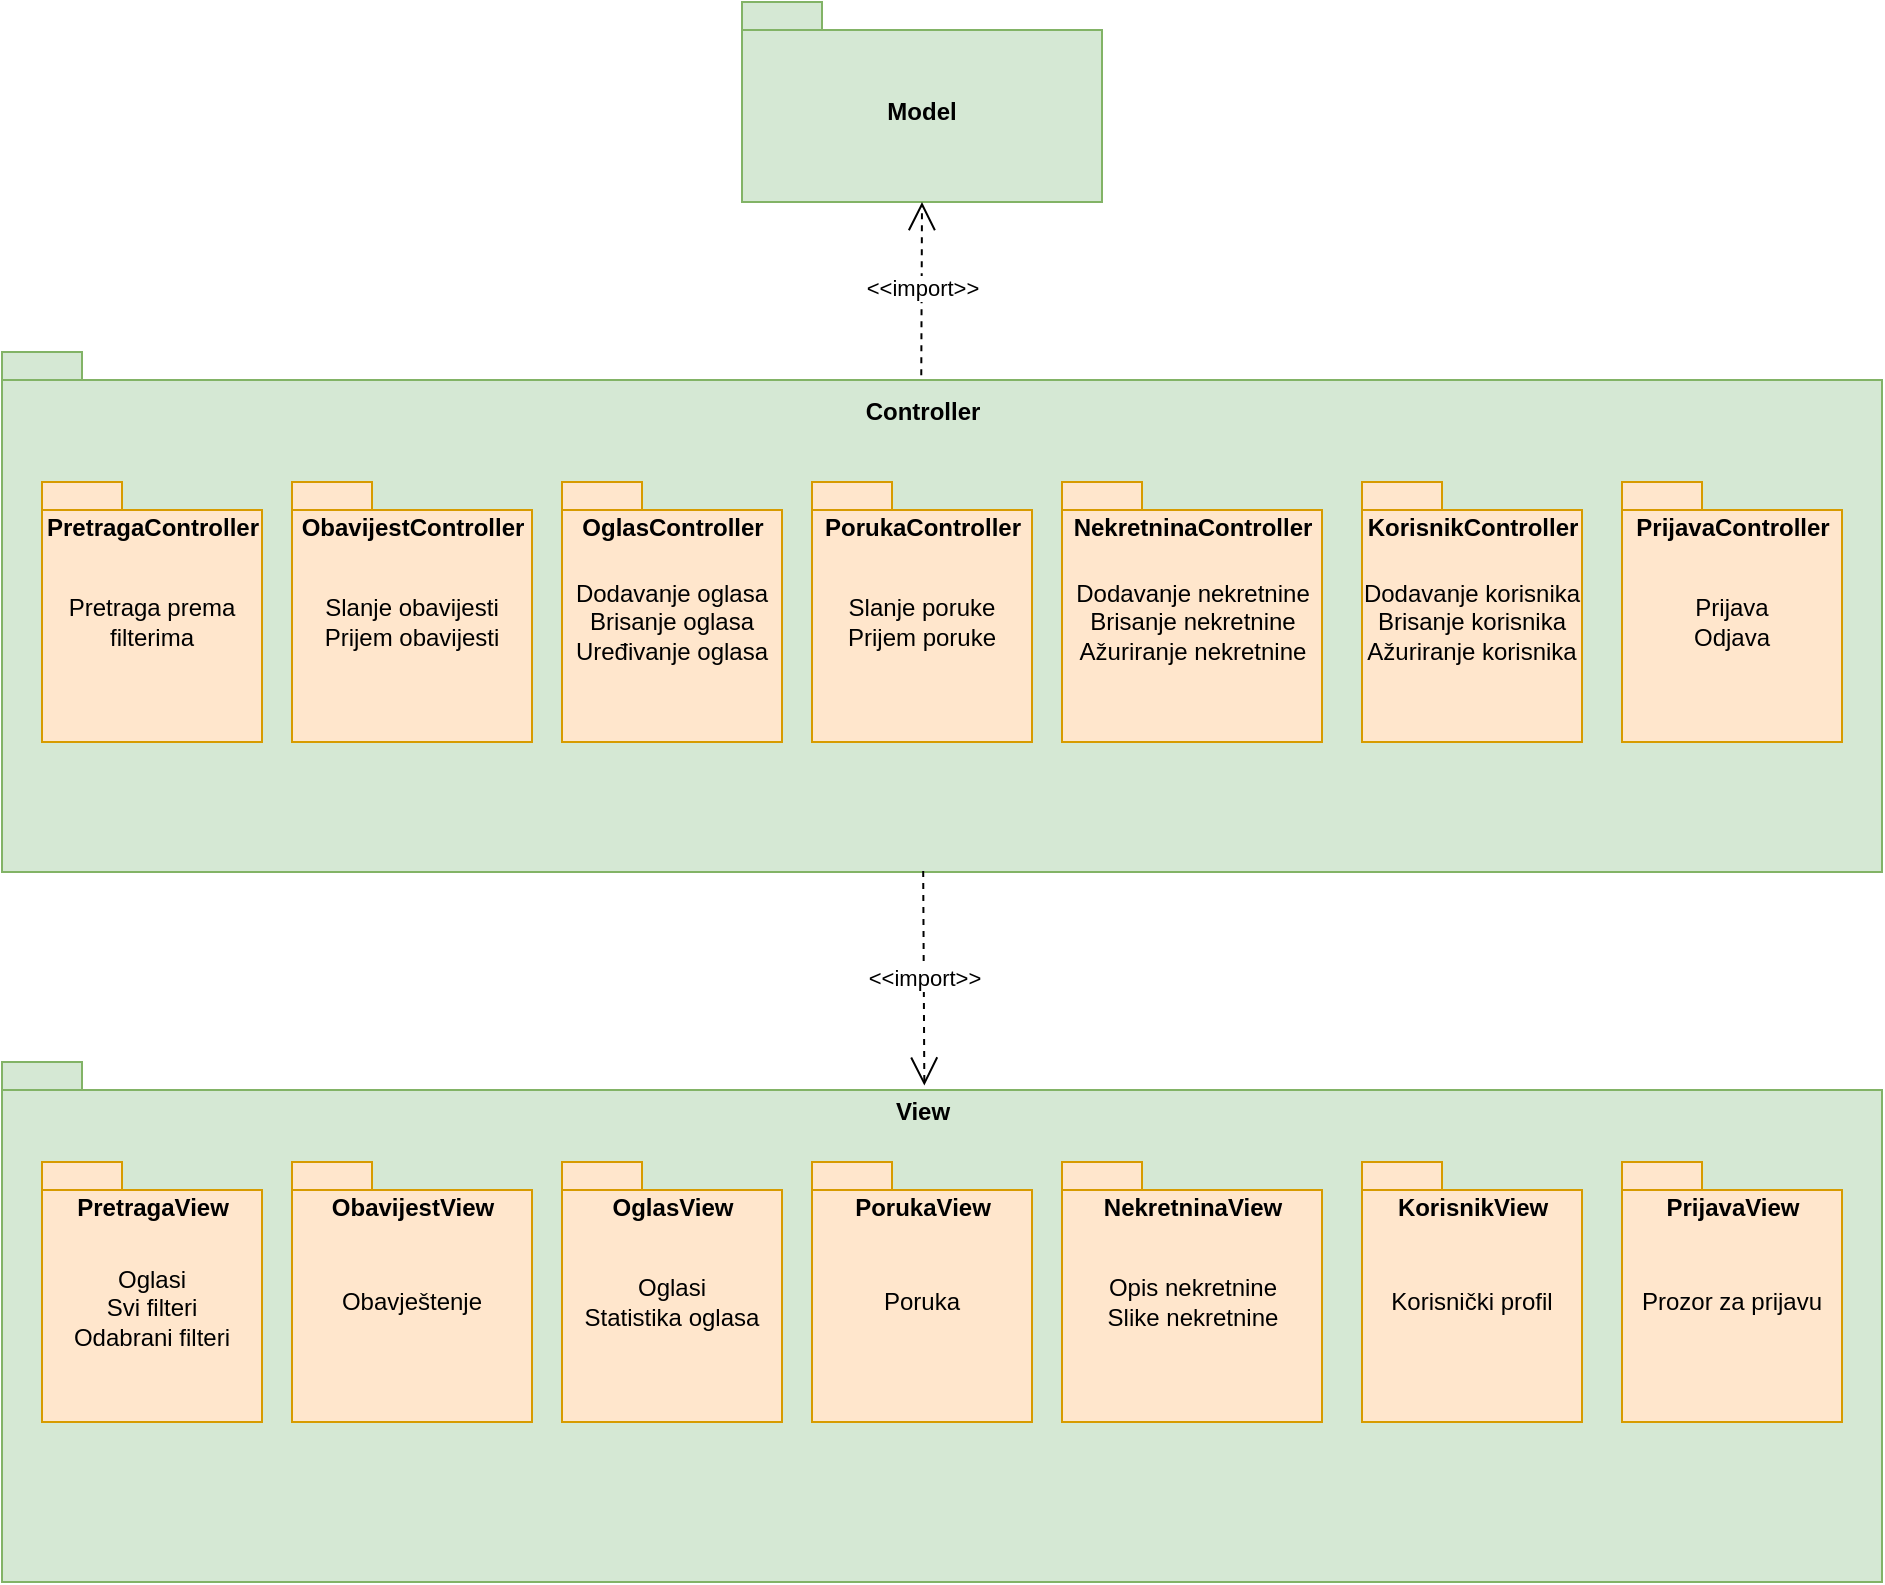 <mxfile version="27.1.3">
  <diagram id="X4zIapzAMpz4EMjfkZQO" name="Page-1">
    <mxGraphModel dx="1042" dy="1670" grid="1" gridSize="10" guides="1" tooltips="1" connect="1" arrows="1" fold="1" page="1" pageScale="1" pageWidth="850" pageHeight="1100" math="0" shadow="0">
      <root>
        <mxCell id="0" />
        <mxCell id="1" parent="0" />
        <mxCell id="MCCtrGxV2JdIOCZ067NT-1" value="Model" style="shape=folder;fontStyle=1;spacingTop=10;tabWidth=40;tabHeight=14;tabPosition=left;html=1;whiteSpace=wrap;fillColor=#d5e8d4;strokeColor=#82b366;" vertex="1" parent="1">
          <mxGeometry x="390" y="-140" width="180" height="100" as="geometry" />
        </mxCell>
        <mxCell id="MCCtrGxV2JdIOCZ067NT-2" value="" style="shape=folder;fontStyle=1;spacingTop=10;tabWidth=40;tabHeight=14;tabPosition=left;html=1;whiteSpace=wrap;fillColor=#d5e8d4;strokeColor=#82b366;" vertex="1" parent="1">
          <mxGeometry x="20" y="35" width="940" height="260" as="geometry" />
        </mxCell>
        <mxCell id="MCCtrGxV2JdIOCZ067NT-3" value="" style="shape=folder;fontStyle=1;spacingTop=10;tabWidth=40;tabHeight=14;tabPosition=left;html=1;whiteSpace=wrap;fillColor=#ffe6cc;strokeColor=#d79b00;" vertex="1" parent="1">
          <mxGeometry x="40" y="100" width="110" height="130" as="geometry" />
        </mxCell>
        <mxCell id="MCCtrGxV2JdIOCZ067NT-4" value="" style="shape=folder;fontStyle=1;spacingTop=10;tabWidth=40;tabHeight=14;tabPosition=left;html=1;whiteSpace=wrap;fillColor=#ffe6cc;strokeColor=#d79b00;" vertex="1" parent="1">
          <mxGeometry x="165" y="100" width="120" height="130" as="geometry" />
        </mxCell>
        <mxCell id="MCCtrGxV2JdIOCZ067NT-5" value="" style="shape=folder;fontStyle=1;spacingTop=10;tabWidth=40;tabHeight=14;tabPosition=left;html=1;whiteSpace=wrap;fillColor=#ffe6cc;strokeColor=#d79b00;" vertex="1" parent="1">
          <mxGeometry x="300" y="100" width="110" height="130" as="geometry" />
        </mxCell>
        <mxCell id="MCCtrGxV2JdIOCZ067NT-6" value="" style="shape=folder;fontStyle=1;spacingTop=10;tabWidth=40;tabHeight=14;tabPosition=left;html=1;whiteSpace=wrap;fillColor=#ffe6cc;strokeColor=#d79b00;" vertex="1" parent="1">
          <mxGeometry x="425" y="100" width="110" height="130" as="geometry" />
        </mxCell>
        <mxCell id="MCCtrGxV2JdIOCZ067NT-7" value="" style="shape=folder;fontStyle=1;spacingTop=10;tabWidth=40;tabHeight=14;tabPosition=left;html=1;whiteSpace=wrap;fillColor=#ffe6cc;strokeColor=#d79b00;" vertex="1" parent="1">
          <mxGeometry x="550" y="100" width="130" height="130" as="geometry" />
        </mxCell>
        <mxCell id="MCCtrGxV2JdIOCZ067NT-8" value="" style="shape=folder;fontStyle=1;spacingTop=10;tabWidth=40;tabHeight=14;tabPosition=left;html=1;whiteSpace=wrap;fillColor=#ffe6cc;strokeColor=#d79b00;" vertex="1" parent="1">
          <mxGeometry x="700" y="100" width="110" height="130" as="geometry" />
        </mxCell>
        <mxCell id="MCCtrGxV2JdIOCZ067NT-9" value="" style="shape=folder;fontStyle=1;spacingTop=10;tabWidth=40;tabHeight=14;tabPosition=left;html=1;whiteSpace=wrap;fillColor=#ffe6cc;strokeColor=#d79b00;" vertex="1" parent="1">
          <mxGeometry x="830" y="100" width="110" height="130" as="geometry" />
        </mxCell>
        <mxCell id="MCCtrGxV2JdIOCZ067NT-10" value="Controller" style="text;align=center;fontStyle=1;verticalAlign=middle;spacingLeft=3;spacingRight=3;strokeColor=none;rotatable=0;points=[[0,0.5],[1,0.5]];portConstraint=eastwest;html=1;" vertex="1" parent="1">
          <mxGeometry x="435" y="50" width="90" height="30" as="geometry" />
        </mxCell>
        <mxCell id="MCCtrGxV2JdIOCZ067NT-11" value="PretragaController" style="text;align=center;fontStyle=1;verticalAlign=middle;spacingLeft=3;spacingRight=3;strokeColor=none;rotatable=0;points=[[0,0.5],[1,0.5]];portConstraint=eastwest;html=1;" vertex="1" parent="1">
          <mxGeometry x="55" y="110" width="80" height="26" as="geometry" />
        </mxCell>
        <mxCell id="MCCtrGxV2JdIOCZ067NT-12" value="ObavijestController" style="text;align=center;fontStyle=1;verticalAlign=middle;spacingLeft=3;spacingRight=3;strokeColor=none;rotatable=0;points=[[0,0.5],[1,0.5]];portConstraint=eastwest;html=1;" vertex="1" parent="1">
          <mxGeometry x="185" y="110" width="80" height="26" as="geometry" />
        </mxCell>
        <mxCell id="MCCtrGxV2JdIOCZ067NT-13" value="OglasController" style="text;align=center;fontStyle=1;verticalAlign=middle;spacingLeft=3;spacingRight=3;strokeColor=none;rotatable=0;points=[[0,0.5],[1,0.5]];portConstraint=eastwest;html=1;" vertex="1" parent="1">
          <mxGeometry x="315" y="110" width="80" height="26" as="geometry" />
        </mxCell>
        <mxCell id="MCCtrGxV2JdIOCZ067NT-14" value="PorukaController" style="text;align=center;fontStyle=1;verticalAlign=middle;spacingLeft=3;spacingRight=3;strokeColor=none;rotatable=0;points=[[0,0.5],[1,0.5]];portConstraint=eastwest;html=1;" vertex="1" parent="1">
          <mxGeometry x="440" y="110" width="80" height="26" as="geometry" />
        </mxCell>
        <mxCell id="MCCtrGxV2JdIOCZ067NT-15" value="NekretninaController" style="text;align=center;fontStyle=1;verticalAlign=middle;spacingLeft=3;spacingRight=3;strokeColor=none;rotatable=0;points=[[0,0.5],[1,0.5]];portConstraint=eastwest;html=1;" vertex="1" parent="1">
          <mxGeometry x="575" y="110" width="80" height="26" as="geometry" />
        </mxCell>
        <mxCell id="MCCtrGxV2JdIOCZ067NT-16" value="KorisnikController" style="text;align=center;fontStyle=1;verticalAlign=middle;spacingLeft=3;spacingRight=3;strokeColor=none;rotatable=0;points=[[0,0.5],[1,0.5]];portConstraint=eastwest;html=1;" vertex="1" parent="1">
          <mxGeometry x="715" y="110" width="80" height="26" as="geometry" />
        </mxCell>
        <mxCell id="MCCtrGxV2JdIOCZ067NT-17" value="PrijavaController" style="text;align=center;fontStyle=1;verticalAlign=middle;spacingLeft=3;spacingRight=3;strokeColor=none;rotatable=0;points=[[0,0.5],[1,0.5]];portConstraint=eastwest;html=1;" vertex="1" parent="1">
          <mxGeometry x="845" y="110" width="80" height="26" as="geometry" />
        </mxCell>
        <mxCell id="MCCtrGxV2JdIOCZ067NT-18" value="Prijava&lt;div&gt;Odjava&lt;/div&gt;" style="text;html=1;align=center;verticalAlign=middle;whiteSpace=wrap;rounded=0;" vertex="1" parent="1">
          <mxGeometry x="855" y="155" width="60" height="30" as="geometry" />
        </mxCell>
        <mxCell id="MCCtrGxV2JdIOCZ067NT-21" value="Dodavanje korisnika&lt;div&gt;Brisanje korisnika&lt;/div&gt;&lt;div&gt;Ažuriranje korisnika&lt;/div&gt;" style="text;html=1;align=center;verticalAlign=middle;whiteSpace=wrap;rounded=0;" vertex="1" parent="1">
          <mxGeometry x="695" y="155" width="120" height="30" as="geometry" />
        </mxCell>
        <mxCell id="MCCtrGxV2JdIOCZ067NT-22" value="Dodavanje nekretnine&lt;div&gt;Brisanje nekretnine&lt;/div&gt;&lt;div&gt;Ažuriranje nekretnine&lt;/div&gt;" style="text;html=1;align=center;verticalAlign=middle;whiteSpace=wrap;rounded=0;" vertex="1" parent="1">
          <mxGeometry x="552.5" y="155" width="125" height="30" as="geometry" />
        </mxCell>
        <mxCell id="MCCtrGxV2JdIOCZ067NT-24" value="Slanje poruke&lt;div&gt;Prijem poruke&lt;/div&gt;" style="text;html=1;align=center;verticalAlign=middle;whiteSpace=wrap;rounded=0;" vertex="1" parent="1">
          <mxGeometry x="440" y="155" width="80" height="30" as="geometry" />
        </mxCell>
        <mxCell id="MCCtrGxV2JdIOCZ067NT-25" value="Dodavanje oglasa&lt;div&gt;Brisanje oglasa&lt;/div&gt;&lt;div&gt;Uređivanje oglasa&lt;/div&gt;" style="text;html=1;align=center;verticalAlign=middle;whiteSpace=wrap;rounded=0;" vertex="1" parent="1">
          <mxGeometry x="305" y="155" width="100" height="30" as="geometry" />
        </mxCell>
        <mxCell id="MCCtrGxV2JdIOCZ067NT-26" value="Slanje obavijesti&lt;div&gt;Prijem obavijesti&lt;/div&gt;" style="text;html=1;align=center;verticalAlign=middle;whiteSpace=wrap;rounded=0;" vertex="1" parent="1">
          <mxGeometry x="175" y="155" width="100" height="30" as="geometry" />
        </mxCell>
        <mxCell id="MCCtrGxV2JdIOCZ067NT-27" value="Pretraga prema filterima" style="text;html=1;align=center;verticalAlign=middle;whiteSpace=wrap;rounded=0;" vertex="1" parent="1">
          <mxGeometry x="50" y="155" width="90" height="30" as="geometry" />
        </mxCell>
        <mxCell id="MCCtrGxV2JdIOCZ067NT-28" value="" style="shape=folder;fontStyle=1;spacingTop=10;tabWidth=40;tabHeight=14;tabPosition=left;html=1;whiteSpace=wrap;fillColor=#d5e8d4;strokeColor=#82b366;" vertex="1" parent="1">
          <mxGeometry x="20" y="390" width="940" height="260" as="geometry" />
        </mxCell>
        <mxCell id="MCCtrGxV2JdIOCZ067NT-29" value="" style="shape=folder;fontStyle=1;spacingTop=10;tabWidth=40;tabHeight=14;tabPosition=left;html=1;whiteSpace=wrap;fillColor=#ffe6cc;strokeColor=#d79b00;" vertex="1" parent="1">
          <mxGeometry x="40" y="440" width="110" height="130" as="geometry" />
        </mxCell>
        <mxCell id="MCCtrGxV2JdIOCZ067NT-30" value="" style="shape=folder;fontStyle=1;spacingTop=10;tabWidth=40;tabHeight=14;tabPosition=left;html=1;whiteSpace=wrap;fillColor=#ffe6cc;strokeColor=#d79b00;" vertex="1" parent="1">
          <mxGeometry x="165" y="440" width="120" height="130" as="geometry" />
        </mxCell>
        <mxCell id="MCCtrGxV2JdIOCZ067NT-31" value="" style="shape=folder;fontStyle=1;spacingTop=10;tabWidth=40;tabHeight=14;tabPosition=left;html=1;whiteSpace=wrap;fillColor=#ffe6cc;strokeColor=#d79b00;" vertex="1" parent="1">
          <mxGeometry x="300" y="440" width="110" height="130" as="geometry" />
        </mxCell>
        <mxCell id="MCCtrGxV2JdIOCZ067NT-32" value="" style="shape=folder;fontStyle=1;spacingTop=10;tabWidth=40;tabHeight=14;tabPosition=left;html=1;whiteSpace=wrap;fillColor=#ffe6cc;strokeColor=#d79b00;" vertex="1" parent="1">
          <mxGeometry x="425" y="440" width="110" height="130" as="geometry" />
        </mxCell>
        <mxCell id="MCCtrGxV2JdIOCZ067NT-33" value="" style="shape=folder;fontStyle=1;spacingTop=10;tabWidth=40;tabHeight=14;tabPosition=left;html=1;whiteSpace=wrap;fillColor=#ffe6cc;strokeColor=#d79b00;" vertex="1" parent="1">
          <mxGeometry x="550" y="440" width="130" height="130" as="geometry" />
        </mxCell>
        <mxCell id="MCCtrGxV2JdIOCZ067NT-34" value="" style="shape=folder;fontStyle=1;spacingTop=10;tabWidth=40;tabHeight=14;tabPosition=left;html=1;whiteSpace=wrap;fillColor=#ffe6cc;strokeColor=#d79b00;" vertex="1" parent="1">
          <mxGeometry x="700" y="440" width="110" height="130" as="geometry" />
        </mxCell>
        <mxCell id="MCCtrGxV2JdIOCZ067NT-35" value="" style="shape=folder;fontStyle=1;spacingTop=10;tabWidth=40;tabHeight=14;tabPosition=left;html=1;whiteSpace=wrap;fillColor=#ffe6cc;strokeColor=#d79b00;" vertex="1" parent="1">
          <mxGeometry x="830" y="440" width="110" height="130" as="geometry" />
        </mxCell>
        <mxCell id="MCCtrGxV2JdIOCZ067NT-36" value="PretragaView" style="text;align=center;fontStyle=1;verticalAlign=middle;spacingLeft=3;spacingRight=3;strokeColor=none;rotatable=0;points=[[0,0.5],[1,0.5]];portConstraint=eastwest;html=1;" vertex="1" parent="1">
          <mxGeometry x="55" y="450" width="80" height="26" as="geometry" />
        </mxCell>
        <mxCell id="MCCtrGxV2JdIOCZ067NT-37" value="ObavijestView" style="text;align=center;fontStyle=1;verticalAlign=middle;spacingLeft=3;spacingRight=3;strokeColor=none;rotatable=0;points=[[0,0.5],[1,0.5]];portConstraint=eastwest;html=1;" vertex="1" parent="1">
          <mxGeometry x="185" y="450" width="80" height="26" as="geometry" />
        </mxCell>
        <mxCell id="MCCtrGxV2JdIOCZ067NT-38" value="OglasView" style="text;align=center;fontStyle=1;verticalAlign=middle;spacingLeft=3;spacingRight=3;strokeColor=none;rotatable=0;points=[[0,0.5],[1,0.5]];portConstraint=eastwest;html=1;" vertex="1" parent="1">
          <mxGeometry x="315" y="450" width="80" height="26" as="geometry" />
        </mxCell>
        <mxCell id="MCCtrGxV2JdIOCZ067NT-39" value="PorukaView" style="text;align=center;fontStyle=1;verticalAlign=middle;spacingLeft=3;spacingRight=3;strokeColor=none;rotatable=0;points=[[0,0.5],[1,0.5]];portConstraint=eastwest;html=1;" vertex="1" parent="1">
          <mxGeometry x="440" y="450" width="80" height="26" as="geometry" />
        </mxCell>
        <mxCell id="MCCtrGxV2JdIOCZ067NT-40" value="NekretninaView" style="text;align=center;fontStyle=1;verticalAlign=middle;spacingLeft=3;spacingRight=3;strokeColor=none;rotatable=0;points=[[0,0.5],[1,0.5]];portConstraint=eastwest;html=1;" vertex="1" parent="1">
          <mxGeometry x="575" y="450" width="80" height="26" as="geometry" />
        </mxCell>
        <mxCell id="MCCtrGxV2JdIOCZ067NT-41" value="KorisnikView" style="text;align=center;fontStyle=1;verticalAlign=middle;spacingLeft=3;spacingRight=3;strokeColor=none;rotatable=0;points=[[0,0.5],[1,0.5]];portConstraint=eastwest;html=1;" vertex="1" parent="1">
          <mxGeometry x="715" y="450" width="80" height="26" as="geometry" />
        </mxCell>
        <mxCell id="MCCtrGxV2JdIOCZ067NT-42" value="PrijavaView" style="text;align=center;fontStyle=1;verticalAlign=middle;spacingLeft=3;spacingRight=3;strokeColor=none;rotatable=0;points=[[0,0.5],[1,0.5]];portConstraint=eastwest;html=1;" vertex="1" parent="1">
          <mxGeometry x="845" y="450" width="80" height="26" as="geometry" />
        </mxCell>
        <mxCell id="MCCtrGxV2JdIOCZ067NT-44" value="Korisnički profil" style="text;html=1;align=center;verticalAlign=middle;whiteSpace=wrap;rounded=0;" vertex="1" parent="1">
          <mxGeometry x="695" y="495" width="120" height="30" as="geometry" />
        </mxCell>
        <mxCell id="MCCtrGxV2JdIOCZ067NT-45" value="Opis nekretnine&lt;div&gt;Slike nekretnine&lt;/div&gt;" style="text;html=1;align=center;verticalAlign=middle;whiteSpace=wrap;rounded=0;" vertex="1" parent="1">
          <mxGeometry x="552.5" y="495" width="125" height="30" as="geometry" />
        </mxCell>
        <mxCell id="MCCtrGxV2JdIOCZ067NT-46" value="Poruka" style="text;html=1;align=center;verticalAlign=middle;whiteSpace=wrap;rounded=0;" vertex="1" parent="1">
          <mxGeometry x="440" y="495" width="80" height="30" as="geometry" />
        </mxCell>
        <mxCell id="MCCtrGxV2JdIOCZ067NT-48" value="Obavještenje" style="text;html=1;align=center;verticalAlign=middle;whiteSpace=wrap;rounded=0;" vertex="1" parent="1">
          <mxGeometry x="175" y="495" width="100" height="30" as="geometry" />
        </mxCell>
        <mxCell id="MCCtrGxV2JdIOCZ067NT-49" value="Oglasi&lt;div&gt;Svi filteri&lt;/div&gt;&lt;div&gt;Odabrani filteri&lt;/div&gt;&lt;div&gt;&lt;br&gt;&lt;/div&gt;" style="text;html=1;align=center;verticalAlign=middle;whiteSpace=wrap;rounded=0;" vertex="1" parent="1">
          <mxGeometry x="50" y="505" width="90" height="30" as="geometry" />
        </mxCell>
        <mxCell id="MCCtrGxV2JdIOCZ067NT-71" value="View" style="text;align=center;fontStyle=1;verticalAlign=middle;spacingLeft=3;spacingRight=3;strokeColor=none;rotatable=0;points=[[0,0.5],[1,0.5]];portConstraint=eastwest;html=1;" vertex="1" parent="1">
          <mxGeometry x="435" y="400" width="90" height="30" as="geometry" />
        </mxCell>
        <mxCell id="MCCtrGxV2JdIOCZ067NT-73" value="Oglasi&lt;div&gt;Statistika oglasa&lt;/div&gt;" style="text;html=1;align=center;verticalAlign=middle;whiteSpace=wrap;rounded=0;" vertex="1" parent="1">
          <mxGeometry x="305" y="495" width="100" height="30" as="geometry" />
        </mxCell>
        <mxCell id="MCCtrGxV2JdIOCZ067NT-74" value="Prozor za prijavu" style="text;html=1;align=center;verticalAlign=middle;whiteSpace=wrap;rounded=0;" vertex="1" parent="1">
          <mxGeometry x="835" y="495" width="100" height="30" as="geometry" />
        </mxCell>
        <mxCell id="MCCtrGxV2JdIOCZ067NT-76" value="&amp;lt;&amp;lt;import&amp;gt;&amp;gt;" style="endArrow=open;endSize=12;dashed=1;html=1;rounded=0;entryX=0.5;entryY=1;entryDx=0;entryDy=0;entryPerimeter=0;exitX=0.496;exitY=-0.113;exitDx=0;exitDy=0;exitPerimeter=0;" edge="1" parent="1" source="MCCtrGxV2JdIOCZ067NT-10" target="MCCtrGxV2JdIOCZ067NT-1">
          <mxGeometry width="160" relative="1" as="geometry">
            <mxPoint x="390" y="60" as="sourcePoint" />
            <mxPoint x="550" y="60" as="targetPoint" />
          </mxGeometry>
        </mxCell>
        <mxCell id="MCCtrGxV2JdIOCZ067NT-77" value="&amp;lt;&amp;lt;import&amp;gt;&amp;gt;" style="endArrow=open;endSize=12;dashed=1;html=1;rounded=0;entryX=0.513;entryY=0.06;entryDx=0;entryDy=0;entryPerimeter=0;exitX=0.49;exitY=0.998;exitDx=0;exitDy=0;exitPerimeter=0;" edge="1" parent="1" source="MCCtrGxV2JdIOCZ067NT-2" target="MCCtrGxV2JdIOCZ067NT-71">
          <mxGeometry width="160" relative="1" as="geometry">
            <mxPoint x="390" y="280" as="sourcePoint" />
            <mxPoint x="550" y="280" as="targetPoint" />
          </mxGeometry>
        </mxCell>
      </root>
    </mxGraphModel>
  </diagram>
</mxfile>
